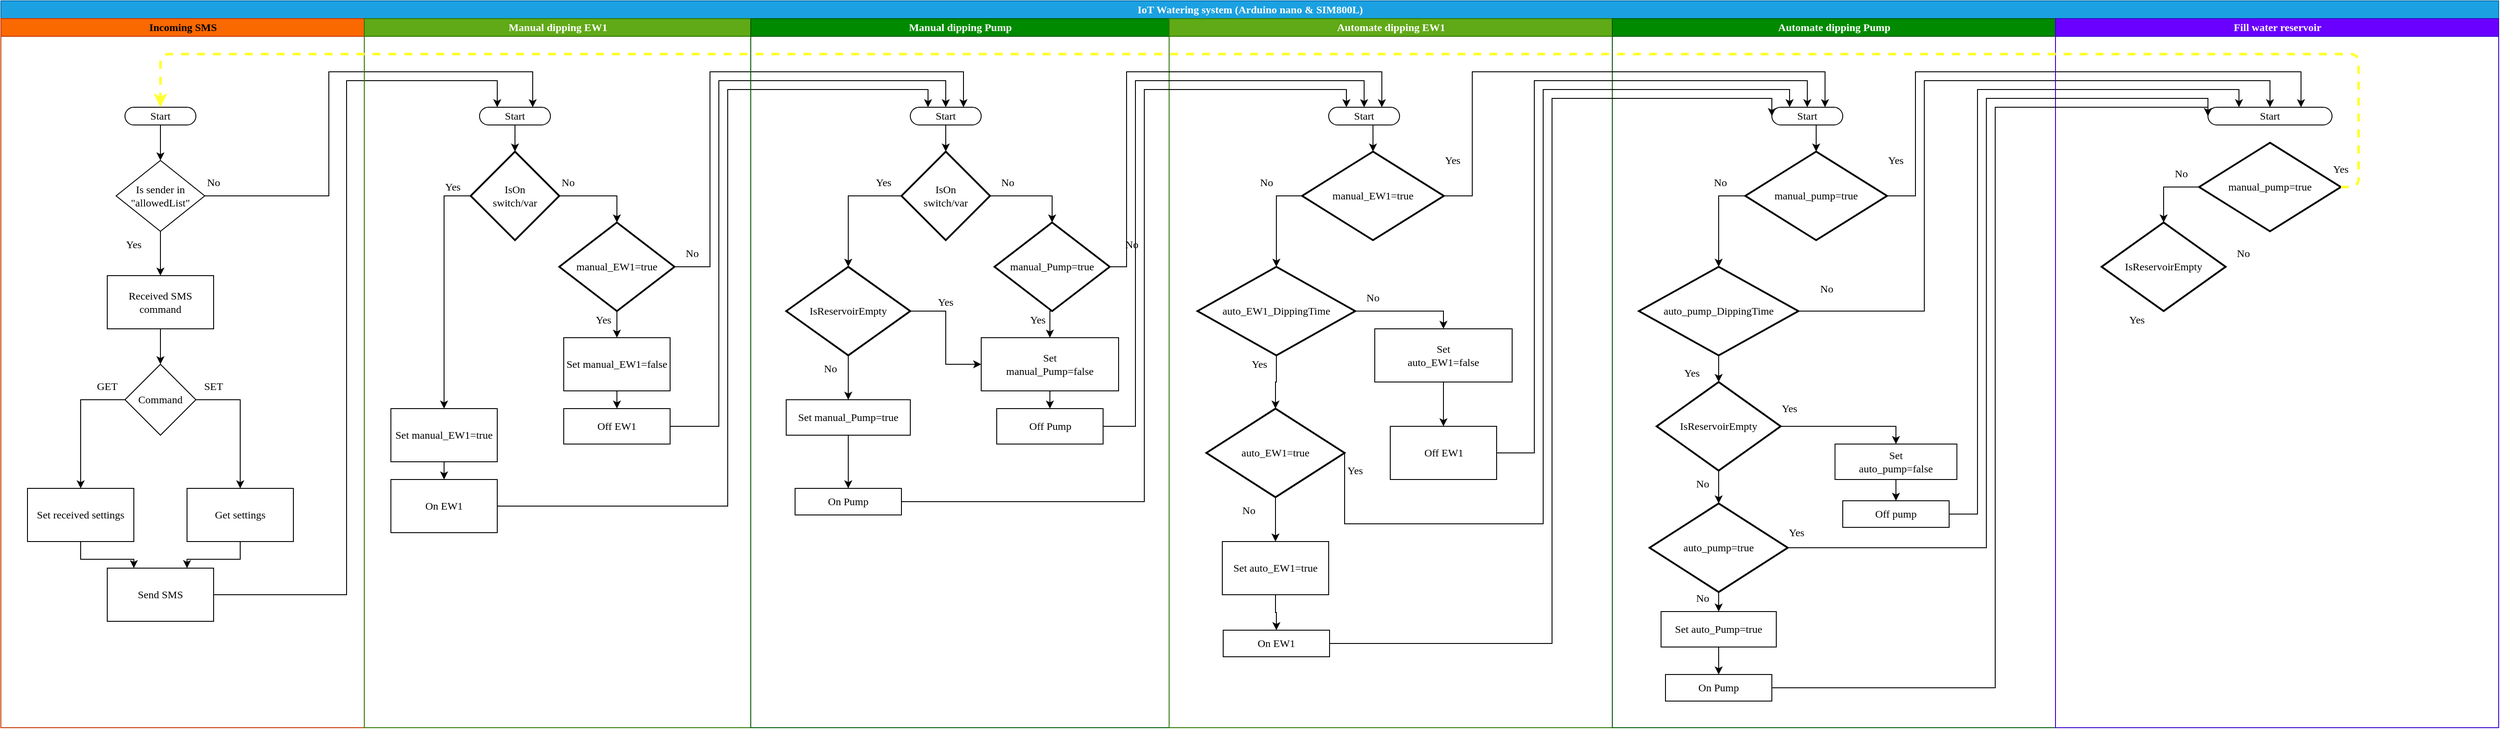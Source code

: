 <mxfile version="21.3.2" type="github">
  <diagram id="kgpKYQtTHZ0yAKxKKP6v" name="Page-1">
    <mxGraphModel dx="3180" dy="1884" grid="1" gridSize="10" guides="1" tooltips="1" connect="1" arrows="1" fold="1" page="0" pageScale="1" pageWidth="850" pageHeight="1100" math="0" shadow="0">
      <root>
        <mxCell id="0" />
        <mxCell id="1" parent="0" />
        <mxCell id="xu4zQ6H6kHJUm9Qcrabf-24" value="IoT Watering system (Arduino nano &amp;amp; SIM800L)" style="swimlane;childLayout=stackLayout;resizeParent=1;resizeParentMax=0;startSize=20;html=1;strokeColor=#006EAF;fillColor=#1ba1e2;fontColor=#ffffff;fontFamily=Lucida Console;" vertex="1" parent="1">
          <mxGeometry y="10" width="2818" height="820" as="geometry" />
        </mxCell>
        <mxCell id="xu4zQ6H6kHJUm9Qcrabf-25" value="Incoming SMS" style="swimlane;startSize=20;html=1;fillColor=#fa6800;fontColor=#000000;strokeColor=#C73500;fontFamily=Lucida Console;" vertex="1" parent="xu4zQ6H6kHJUm9Qcrabf-24">
          <mxGeometry y="20" width="410" height="800" as="geometry">
            <mxRectangle y="20" width="40" height="740" as="alternateBounds" />
          </mxGeometry>
        </mxCell>
        <mxCell id="xu4zQ6H6kHJUm9Qcrabf-32" style="edgeStyle=orthogonalEdgeStyle;rounded=0;orthogonalLoop=1;jettySize=auto;html=1;exitX=0.5;exitY=0.5;exitDx=0;exitDy=10;exitPerimeter=0;entryX=0.5;entryY=0;entryDx=0;entryDy=0;fontFamily=Lucida Console;" edge="1" parent="xu4zQ6H6kHJUm9Qcrabf-25" source="xu4zQ6H6kHJUm9Qcrabf-28" target="xu4zQ6H6kHJUm9Qcrabf-29">
          <mxGeometry relative="1" as="geometry" />
        </mxCell>
        <mxCell id="xu4zQ6H6kHJUm9Qcrabf-28" value="Start" style="html=1;dashed=0;whiteSpace=wrap;shape=mxgraph.dfd.start;fontFamily=Lucida Console;" vertex="1" parent="xu4zQ6H6kHJUm9Qcrabf-25">
          <mxGeometry x="140" y="100" width="80" height="20" as="geometry" />
        </mxCell>
        <mxCell id="xu4zQ6H6kHJUm9Qcrabf-34" value="" style="edgeStyle=orthogonalEdgeStyle;rounded=0;orthogonalLoop=1;jettySize=auto;html=1;fontFamily=Lucida Console;" edge="1" parent="xu4zQ6H6kHJUm9Qcrabf-25" source="xu4zQ6H6kHJUm9Qcrabf-29" target="xu4zQ6H6kHJUm9Qcrabf-33">
          <mxGeometry relative="1" as="geometry" />
        </mxCell>
        <mxCell id="xu4zQ6H6kHJUm9Qcrabf-29" value="Is sender in &quot;allowedList&quot;" style="rhombus;whiteSpace=wrap;html=1;fontFamily=Lucida Console;" vertex="1" parent="xu4zQ6H6kHJUm9Qcrabf-25">
          <mxGeometry x="130" y="160" width="100" height="80" as="geometry" />
        </mxCell>
        <mxCell id="xu4zQ6H6kHJUm9Qcrabf-43" value="" style="edgeStyle=orthogonalEdgeStyle;rounded=0;orthogonalLoop=1;jettySize=auto;html=1;fontFamily=Lucida Console;" edge="1" parent="xu4zQ6H6kHJUm9Qcrabf-25" source="xu4zQ6H6kHJUm9Qcrabf-33" target="xu4zQ6H6kHJUm9Qcrabf-42">
          <mxGeometry relative="1" as="geometry" />
        </mxCell>
        <mxCell id="xu4zQ6H6kHJUm9Qcrabf-33" value="Received SMS command" style="whiteSpace=wrap;html=1;fontFamily=Lucida Console;" vertex="1" parent="xu4zQ6H6kHJUm9Qcrabf-25">
          <mxGeometry x="120" y="290" width="120" height="60" as="geometry" />
        </mxCell>
        <mxCell id="xu4zQ6H6kHJUm9Qcrabf-37" value="No" style="text;html=1;strokeColor=none;fillColor=none;align=center;verticalAlign=middle;whiteSpace=wrap;rounded=0;fontFamily=Lucida Console;" vertex="1" parent="xu4zQ6H6kHJUm9Qcrabf-25">
          <mxGeometry x="210" y="170" width="60" height="30" as="geometry" />
        </mxCell>
        <mxCell id="xu4zQ6H6kHJUm9Qcrabf-38" value="Yes" style="text;html=1;strokeColor=none;fillColor=none;align=center;verticalAlign=middle;whiteSpace=wrap;rounded=0;fontFamily=Lucida Console;" vertex="1" parent="xu4zQ6H6kHJUm9Qcrabf-25">
          <mxGeometry x="120" y="240" width="60" height="30" as="geometry" />
        </mxCell>
        <mxCell id="xu4zQ6H6kHJUm9Qcrabf-45" value="" style="edgeStyle=orthogonalEdgeStyle;rounded=0;orthogonalLoop=1;jettySize=auto;html=1;exitX=0;exitY=0.5;exitDx=0;exitDy=0;fontFamily=Lucida Console;" edge="1" parent="xu4zQ6H6kHJUm9Qcrabf-25" source="xu4zQ6H6kHJUm9Qcrabf-42" target="xu4zQ6H6kHJUm9Qcrabf-44">
          <mxGeometry relative="1" as="geometry" />
        </mxCell>
        <mxCell id="xu4zQ6H6kHJUm9Qcrabf-47" style="edgeStyle=orthogonalEdgeStyle;rounded=0;orthogonalLoop=1;jettySize=auto;html=1;exitX=1;exitY=0.5;exitDx=0;exitDy=0;entryX=0.5;entryY=0;entryDx=0;entryDy=0;fontFamily=Lucida Console;" edge="1" parent="xu4zQ6H6kHJUm9Qcrabf-25" source="xu4zQ6H6kHJUm9Qcrabf-42" target="xu4zQ6H6kHJUm9Qcrabf-46">
          <mxGeometry relative="1" as="geometry" />
        </mxCell>
        <mxCell id="xu4zQ6H6kHJUm9Qcrabf-42" value="Command" style="rhombus;whiteSpace=wrap;html=1;fontFamily=Lucida Console;" vertex="1" parent="xu4zQ6H6kHJUm9Qcrabf-25">
          <mxGeometry x="140" y="390" width="80" height="80" as="geometry" />
        </mxCell>
        <mxCell id="xu4zQ6H6kHJUm9Qcrabf-67" style="edgeStyle=orthogonalEdgeStyle;rounded=0;orthogonalLoop=1;jettySize=auto;html=1;entryX=0.25;entryY=0;entryDx=0;entryDy=0;fontFamily=Lucida Console;" edge="1" parent="xu4zQ6H6kHJUm9Qcrabf-25" source="xu4zQ6H6kHJUm9Qcrabf-44" target="xu4zQ6H6kHJUm9Qcrabf-66">
          <mxGeometry relative="1" as="geometry" />
        </mxCell>
        <mxCell id="xu4zQ6H6kHJUm9Qcrabf-44" value="Set received settings" style="whiteSpace=wrap;html=1;fontFamily=Lucida Console;" vertex="1" parent="xu4zQ6H6kHJUm9Qcrabf-25">
          <mxGeometry x="30" y="530" width="120" height="60" as="geometry" />
        </mxCell>
        <mxCell id="xu4zQ6H6kHJUm9Qcrabf-68" style="edgeStyle=orthogonalEdgeStyle;rounded=0;orthogonalLoop=1;jettySize=auto;html=1;exitX=0.5;exitY=1;exitDx=0;exitDy=0;entryX=0.75;entryY=0;entryDx=0;entryDy=0;fontFamily=Lucida Console;" edge="1" parent="xu4zQ6H6kHJUm9Qcrabf-25" source="xu4zQ6H6kHJUm9Qcrabf-46" target="xu4zQ6H6kHJUm9Qcrabf-66">
          <mxGeometry relative="1" as="geometry" />
        </mxCell>
        <mxCell id="xu4zQ6H6kHJUm9Qcrabf-46" value="Get settings" style="whiteSpace=wrap;html=1;fontFamily=Lucida Console;" vertex="1" parent="xu4zQ6H6kHJUm9Qcrabf-25">
          <mxGeometry x="210" y="530" width="120" height="60" as="geometry" />
        </mxCell>
        <mxCell id="xu4zQ6H6kHJUm9Qcrabf-64" value="GET" style="text;html=1;strokeColor=none;fillColor=none;align=center;verticalAlign=middle;whiteSpace=wrap;rounded=0;fontFamily=Lucida Console;" vertex="1" parent="xu4zQ6H6kHJUm9Qcrabf-25">
          <mxGeometry x="90" y="400" width="60" height="30" as="geometry" />
        </mxCell>
        <mxCell id="xu4zQ6H6kHJUm9Qcrabf-65" value="SET" style="text;html=1;strokeColor=none;fillColor=none;align=center;verticalAlign=middle;whiteSpace=wrap;rounded=0;fontFamily=Lucida Console;" vertex="1" parent="xu4zQ6H6kHJUm9Qcrabf-25">
          <mxGeometry x="210" y="400" width="60" height="30" as="geometry" />
        </mxCell>
        <mxCell id="xu4zQ6H6kHJUm9Qcrabf-66" value="Send SMS" style="whiteSpace=wrap;html=1;fontFamily=Lucida Console;" vertex="1" parent="xu4zQ6H6kHJUm9Qcrabf-25">
          <mxGeometry x="120" y="620" width="120" height="60" as="geometry" />
        </mxCell>
        <mxCell id="xu4zQ6H6kHJUm9Qcrabf-36" value="" style="edgeStyle=orthogonalEdgeStyle;rounded=0;orthogonalLoop=1;jettySize=auto;html=1;entryX=0.75;entryY=0;entryDx=0;entryDy=0;entryPerimeter=0;fontFamily=Lucida Console;" edge="1" parent="xu4zQ6H6kHJUm9Qcrabf-24" source="xu4zQ6H6kHJUm9Qcrabf-29" target="xu4zQ6H6kHJUm9Qcrabf-73">
          <mxGeometry relative="1" as="geometry">
            <mxPoint x="320" y="220" as="targetPoint" />
            <Array as="points">
              <mxPoint x="370" y="220" />
              <mxPoint x="370" y="80" />
              <mxPoint x="600" y="80" />
            </Array>
          </mxGeometry>
        </mxCell>
        <mxCell id="xu4zQ6H6kHJUm9Qcrabf-70" style="edgeStyle=orthogonalEdgeStyle;rounded=0;orthogonalLoop=1;jettySize=auto;html=1;exitX=1;exitY=0.5;exitDx=0;exitDy=0;entryX=0.25;entryY=0;entryDx=0;entryDy=0;entryPerimeter=0;fontFamily=Lucida Console;" edge="1" parent="xu4zQ6H6kHJUm9Qcrabf-24" source="xu4zQ6H6kHJUm9Qcrabf-66" target="xu4zQ6H6kHJUm9Qcrabf-73">
          <mxGeometry relative="1" as="geometry">
            <mxPoint x="670" y="70" as="targetPoint" />
            <Array as="points">
              <mxPoint x="390" y="670" />
              <mxPoint x="390" y="90" />
              <mxPoint x="560" y="90" />
            </Array>
          </mxGeometry>
        </mxCell>
        <mxCell id="xu4zQ6H6kHJUm9Qcrabf-71" value="Manual dipping EW1" style="swimlane;startSize=20;html=1;fillColor=#60a917;fontColor=#ffffff;strokeColor=#2D7600;fontFamily=Lucida Console;" vertex="1" parent="xu4zQ6H6kHJUm9Qcrabf-24">
          <mxGeometry x="410" y="20" width="436" height="800" as="geometry">
            <mxRectangle y="20" width="40" height="460" as="alternateBounds" />
          </mxGeometry>
        </mxCell>
        <mxCell id="xu4zQ6H6kHJUm9Qcrabf-72" style="edgeStyle=orthogonalEdgeStyle;rounded=0;orthogonalLoop=1;jettySize=auto;html=1;exitX=0.5;exitY=0.5;exitDx=0;exitDy=10;exitPerimeter=0;entryX=0.5;entryY=0;entryDx=0;entryDy=0;entryPerimeter=0;fontFamily=Lucida Console;" edge="1" parent="xu4zQ6H6kHJUm9Qcrabf-71" source="xu4zQ6H6kHJUm9Qcrabf-73" target="xu4zQ6H6kHJUm9Qcrabf-93">
          <mxGeometry relative="1" as="geometry">
            <mxPoint x="170" y="160" as="targetPoint" />
          </mxGeometry>
        </mxCell>
        <mxCell id="xu4zQ6H6kHJUm9Qcrabf-73" value="Start" style="html=1;dashed=0;whiteSpace=wrap;shape=mxgraph.dfd.start;fontFamily=Lucida Console;" vertex="1" parent="xu4zQ6H6kHJUm9Qcrabf-71">
          <mxGeometry x="130" y="100" width="80" height="20" as="geometry" />
        </mxCell>
        <mxCell id="xu4zQ6H6kHJUm9Qcrabf-98" style="edgeStyle=orthogonalEdgeStyle;rounded=0;orthogonalLoop=1;jettySize=auto;html=1;exitX=1;exitY=0.5;exitDx=0;exitDy=0;exitPerimeter=0;entryX=0.5;entryY=0;entryDx=0;entryDy=0;entryPerimeter=0;fontFamily=Lucida Console;" edge="1" parent="xu4zQ6H6kHJUm9Qcrabf-71" source="xu4zQ6H6kHJUm9Qcrabf-93" target="xu4zQ6H6kHJUm9Qcrabf-97">
          <mxGeometry relative="1" as="geometry" />
        </mxCell>
        <mxCell id="xu4zQ6H6kHJUm9Qcrabf-106" style="edgeStyle=orthogonalEdgeStyle;rounded=0;orthogonalLoop=1;jettySize=auto;html=1;exitX=0;exitY=0.5;exitDx=0;exitDy=0;exitPerimeter=0;fontFamily=Lucida Console;" edge="1" parent="xu4zQ6H6kHJUm9Qcrabf-71" source="xu4zQ6H6kHJUm9Qcrabf-93" target="xu4zQ6H6kHJUm9Qcrabf-103">
          <mxGeometry relative="1" as="geometry" />
        </mxCell>
        <mxCell id="xu4zQ6H6kHJUm9Qcrabf-93" value="&lt;div&gt;IsOn&lt;/div&gt;switch/var" style="strokeWidth=2;html=1;shape=mxgraph.flowchart.decision;whiteSpace=wrap;fontFamily=Lucida Console;" vertex="1" parent="xu4zQ6H6kHJUm9Qcrabf-71">
          <mxGeometry x="120" y="150" width="100" height="100" as="geometry" />
        </mxCell>
        <mxCell id="xu4zQ6H6kHJUm9Qcrabf-94" value="No" style="text;html=1;strokeColor=none;fillColor=none;align=center;verticalAlign=middle;whiteSpace=wrap;rounded=0;fontFamily=Lucida Console;" vertex="1" parent="xu4zQ6H6kHJUm9Qcrabf-71">
          <mxGeometry x="220" y="170" width="20" height="30" as="geometry" />
        </mxCell>
        <mxCell id="xu4zQ6H6kHJUm9Qcrabf-95" value="Yes" style="text;html=1;strokeColor=none;fillColor=none;align=center;verticalAlign=middle;whiteSpace=wrap;rounded=0;fontFamily=Lucida Console;" vertex="1" parent="xu4zQ6H6kHJUm9Qcrabf-71">
          <mxGeometry x="90" y="180" width="20" height="20" as="geometry" />
        </mxCell>
        <mxCell id="xu4zQ6H6kHJUm9Qcrabf-102" style="edgeStyle=orthogonalEdgeStyle;rounded=0;orthogonalLoop=1;jettySize=auto;html=1;exitX=0.5;exitY=1;exitDx=0;exitDy=0;exitPerimeter=0;entryX=0.5;entryY=0;entryDx=0;entryDy=0;fontFamily=Lucida Console;" edge="1" parent="xu4zQ6H6kHJUm9Qcrabf-71" source="xu4zQ6H6kHJUm9Qcrabf-97" target="xu4zQ6H6kHJUm9Qcrabf-100">
          <mxGeometry relative="1" as="geometry" />
        </mxCell>
        <mxCell id="xu4zQ6H6kHJUm9Qcrabf-97" value="&lt;div style=&quot;font-size: 12px;&quot;&gt;manual_EW1=true&lt;br style=&quot;font-size: 12px;&quot;&gt;&lt;/div&gt;" style="strokeWidth=2;html=1;shape=mxgraph.flowchart.decision;whiteSpace=wrap;fontSize=12;fontFamily=Lucida Console;" vertex="1" parent="xu4zQ6H6kHJUm9Qcrabf-71">
          <mxGeometry x="220" y="230" width="130" height="100" as="geometry" />
        </mxCell>
        <mxCell id="xu4zQ6H6kHJUm9Qcrabf-99" value="No" style="text;html=1;strokeColor=none;fillColor=none;align=center;verticalAlign=middle;whiteSpace=wrap;rounded=0;fontFamily=Lucida Console;" vertex="1" parent="xu4zQ6H6kHJUm9Qcrabf-71">
          <mxGeometry x="360" y="250" width="20" height="30" as="geometry" />
        </mxCell>
        <mxCell id="xu4zQ6H6kHJUm9Qcrabf-108" style="edgeStyle=orthogonalEdgeStyle;rounded=0;orthogonalLoop=1;jettySize=auto;html=1;exitX=0.5;exitY=1;exitDx=0;exitDy=0;entryX=0.5;entryY=0;entryDx=0;entryDy=0;fontFamily=Lucida Console;" edge="1" parent="xu4zQ6H6kHJUm9Qcrabf-71" source="xu4zQ6H6kHJUm9Qcrabf-100" target="xu4zQ6H6kHJUm9Qcrabf-105">
          <mxGeometry relative="1" as="geometry" />
        </mxCell>
        <mxCell id="xu4zQ6H6kHJUm9Qcrabf-100" value="Set manual_EW1=false" style="whiteSpace=wrap;html=1;fontFamily=Lucida Console;" vertex="1" parent="xu4zQ6H6kHJUm9Qcrabf-71">
          <mxGeometry x="225" y="360" width="120" height="60" as="geometry" />
        </mxCell>
        <mxCell id="xu4zQ6H6kHJUm9Qcrabf-101" value="Yes" style="text;html=1;strokeColor=none;fillColor=none;align=center;verticalAlign=middle;whiteSpace=wrap;rounded=0;fontFamily=Lucida Console;" vertex="1" parent="xu4zQ6H6kHJUm9Qcrabf-71">
          <mxGeometry x="260" y="330" width="20" height="20" as="geometry" />
        </mxCell>
        <mxCell id="xu4zQ6H6kHJUm9Qcrabf-107" style="edgeStyle=orthogonalEdgeStyle;rounded=0;orthogonalLoop=1;jettySize=auto;html=1;exitX=0.5;exitY=1;exitDx=0;exitDy=0;entryX=0.5;entryY=0;entryDx=0;entryDy=0;fontFamily=Lucida Console;" edge="1" parent="xu4zQ6H6kHJUm9Qcrabf-71" source="xu4zQ6H6kHJUm9Qcrabf-103" target="xu4zQ6H6kHJUm9Qcrabf-104">
          <mxGeometry relative="1" as="geometry" />
        </mxCell>
        <mxCell id="xu4zQ6H6kHJUm9Qcrabf-103" value="Set manual_EW1=true" style="whiteSpace=wrap;html=1;fontFamily=Lucida Console;" vertex="1" parent="xu4zQ6H6kHJUm9Qcrabf-71">
          <mxGeometry x="30" y="440" width="120" height="60" as="geometry" />
        </mxCell>
        <mxCell id="xu4zQ6H6kHJUm9Qcrabf-104" value="On EW1" style="whiteSpace=wrap;html=1;fontFamily=Lucida Console;" vertex="1" parent="xu4zQ6H6kHJUm9Qcrabf-71">
          <mxGeometry x="30" y="520" width="120" height="60" as="geometry" />
        </mxCell>
        <mxCell id="xu4zQ6H6kHJUm9Qcrabf-105" value="Off EW1" style="whiteSpace=wrap;html=1;fontFamily=Lucida Console;" vertex="1" parent="xu4zQ6H6kHJUm9Qcrabf-71">
          <mxGeometry x="225" y="440" width="120" height="40" as="geometry" />
        </mxCell>
        <mxCell id="xu4zQ6H6kHJUm9Qcrabf-127" style="edgeStyle=orthogonalEdgeStyle;rounded=0;orthogonalLoop=1;jettySize=auto;html=1;exitX=1;exitY=0.5;exitDx=0;exitDy=0;exitPerimeter=0;entryX=0.75;entryY=0;entryDx=0;entryDy=0;entryPerimeter=0;fontFamily=Lucida Console;" edge="1" parent="xu4zQ6H6kHJUm9Qcrabf-24" source="xu4zQ6H6kHJUm9Qcrabf-97" target="xu4zQ6H6kHJUm9Qcrabf-111">
          <mxGeometry relative="1" as="geometry">
            <Array as="points">
              <mxPoint x="800" y="300" />
              <mxPoint x="800" y="80" />
              <mxPoint x="1086" y="80" />
            </Array>
          </mxGeometry>
        </mxCell>
        <mxCell id="xu4zQ6H6kHJUm9Qcrabf-128" style="edgeStyle=orthogonalEdgeStyle;rounded=0;orthogonalLoop=1;jettySize=auto;html=1;exitX=1;exitY=0.5;exitDx=0;exitDy=0;entryX=0.5;entryY=0.5;entryDx=0;entryDy=-10;entryPerimeter=0;fontFamily=Lucida Console;" edge="1" parent="xu4zQ6H6kHJUm9Qcrabf-24" source="xu4zQ6H6kHJUm9Qcrabf-105" target="xu4zQ6H6kHJUm9Qcrabf-111">
          <mxGeometry relative="1" as="geometry">
            <Array as="points">
              <mxPoint x="810" y="480" />
              <mxPoint x="810" y="90" />
              <mxPoint x="1066" y="90" />
            </Array>
          </mxGeometry>
        </mxCell>
        <mxCell id="xu4zQ6H6kHJUm9Qcrabf-129" style="edgeStyle=orthogonalEdgeStyle;rounded=0;orthogonalLoop=1;jettySize=auto;html=1;exitX=1;exitY=0.5;exitDx=0;exitDy=0;entryX=0.25;entryY=0;entryDx=0;entryDy=0;entryPerimeter=0;fontFamily=Lucida Console;" edge="1" parent="xu4zQ6H6kHJUm9Qcrabf-24" source="xu4zQ6H6kHJUm9Qcrabf-104" target="xu4zQ6H6kHJUm9Qcrabf-111">
          <mxGeometry relative="1" as="geometry">
            <Array as="points">
              <mxPoint x="820" y="570" />
              <mxPoint x="820" y="100" />
              <mxPoint x="1046" y="100" />
            </Array>
          </mxGeometry>
        </mxCell>
        <mxCell id="xu4zQ6H6kHJUm9Qcrabf-109" value="Manual dipping Pump" style="swimlane;startSize=20;html=1;fillColor=#008a00;fontColor=#ffffff;strokeColor=#005700;fontFamily=Lucida Console;" vertex="1" parent="xu4zQ6H6kHJUm9Qcrabf-24">
          <mxGeometry x="846" y="20" width="472" height="800" as="geometry">
            <mxRectangle y="20" width="40" height="460" as="alternateBounds" />
          </mxGeometry>
        </mxCell>
        <mxCell id="xu4zQ6H6kHJUm9Qcrabf-110" style="edgeStyle=orthogonalEdgeStyle;rounded=0;orthogonalLoop=1;jettySize=auto;html=1;exitX=0.5;exitY=0.5;exitDx=0;exitDy=10;exitPerimeter=0;entryX=0.5;entryY=0;entryDx=0;entryDy=0;entryPerimeter=0;fontFamily=Lucida Console;" edge="1" parent="xu4zQ6H6kHJUm9Qcrabf-109" source="xu4zQ6H6kHJUm9Qcrabf-111" target="xu4zQ6H6kHJUm9Qcrabf-114">
          <mxGeometry relative="1" as="geometry">
            <mxPoint x="170" y="160" as="targetPoint" />
          </mxGeometry>
        </mxCell>
        <mxCell id="xu4zQ6H6kHJUm9Qcrabf-111" value="Start" style="html=1;dashed=0;whiteSpace=wrap;shape=mxgraph.dfd.start;fontFamily=Lucida Console;" vertex="1" parent="xu4zQ6H6kHJUm9Qcrabf-109">
          <mxGeometry x="180" y="100" width="80" height="20" as="geometry" />
        </mxCell>
        <mxCell id="xu4zQ6H6kHJUm9Qcrabf-112" style="edgeStyle=orthogonalEdgeStyle;rounded=0;orthogonalLoop=1;jettySize=auto;html=1;exitX=1;exitY=0.5;exitDx=0;exitDy=0;exitPerimeter=0;entryX=0.5;entryY=0;entryDx=0;entryDy=0;entryPerimeter=0;fontFamily=Lucida Console;" edge="1" parent="xu4zQ6H6kHJUm9Qcrabf-109" source="xu4zQ6H6kHJUm9Qcrabf-114" target="xu4zQ6H6kHJUm9Qcrabf-118">
          <mxGeometry relative="1" as="geometry" />
        </mxCell>
        <mxCell id="xu4zQ6H6kHJUm9Qcrabf-136" style="edgeStyle=orthogonalEdgeStyle;rounded=0;orthogonalLoop=1;jettySize=auto;html=1;exitX=0;exitY=0.5;exitDx=0;exitDy=0;exitPerimeter=0;fontFamily=Lucida Console;" edge="1" parent="xu4zQ6H6kHJUm9Qcrabf-109" source="xu4zQ6H6kHJUm9Qcrabf-114" target="xu4zQ6H6kHJUm9Qcrabf-130">
          <mxGeometry relative="1" as="geometry" />
        </mxCell>
        <mxCell id="xu4zQ6H6kHJUm9Qcrabf-114" value="&lt;div&gt;IsOn&lt;/div&gt;switch/var" style="strokeWidth=2;html=1;shape=mxgraph.flowchart.decision;whiteSpace=wrap;fontFamily=Lucida Console;" vertex="1" parent="xu4zQ6H6kHJUm9Qcrabf-109">
          <mxGeometry x="170" y="150" width="100" height="100" as="geometry" />
        </mxCell>
        <mxCell id="xu4zQ6H6kHJUm9Qcrabf-115" value="No" style="text;html=1;strokeColor=none;fillColor=none;align=center;verticalAlign=middle;whiteSpace=wrap;rounded=0;fontFamily=Lucida Console;" vertex="1" parent="xu4zQ6H6kHJUm9Qcrabf-109">
          <mxGeometry x="280" y="170" width="20" height="30" as="geometry" />
        </mxCell>
        <mxCell id="xu4zQ6H6kHJUm9Qcrabf-116" value="Yes" style="text;html=1;strokeColor=none;fillColor=none;align=center;verticalAlign=middle;whiteSpace=wrap;rounded=0;fontFamily=Lucida Console;" vertex="1" parent="xu4zQ6H6kHJUm9Qcrabf-109">
          <mxGeometry x="140" y="175" width="20" height="20" as="geometry" />
        </mxCell>
        <mxCell id="xu4zQ6H6kHJUm9Qcrabf-117" style="edgeStyle=orthogonalEdgeStyle;rounded=0;orthogonalLoop=1;jettySize=auto;html=1;exitX=0.5;exitY=1;exitDx=0;exitDy=0;exitPerimeter=0;entryX=0.5;entryY=0;entryDx=0;entryDy=0;fontFamily=Lucida Console;" edge="1" parent="xu4zQ6H6kHJUm9Qcrabf-109" source="xu4zQ6H6kHJUm9Qcrabf-118" target="xu4zQ6H6kHJUm9Qcrabf-121">
          <mxGeometry relative="1" as="geometry" />
        </mxCell>
        <mxCell id="xu4zQ6H6kHJUm9Qcrabf-118" value="&lt;div style=&quot;font-size: 12px;&quot;&gt;manual_Pump=true&lt;br style=&quot;font-size: 12px;&quot;&gt;&lt;/div&gt;" style="strokeWidth=2;html=1;shape=mxgraph.flowchart.decision;whiteSpace=wrap;fontSize=12;fontFamily=Lucida Console;" vertex="1" parent="xu4zQ6H6kHJUm9Qcrabf-109">
          <mxGeometry x="275" y="230" width="130" height="100" as="geometry" />
        </mxCell>
        <mxCell id="xu4zQ6H6kHJUm9Qcrabf-119" value="No" style="text;html=1;strokeColor=none;fillColor=none;align=center;verticalAlign=middle;whiteSpace=wrap;rounded=0;fontFamily=Lucida Console;" vertex="1" parent="xu4zQ6H6kHJUm9Qcrabf-109">
          <mxGeometry x="420" y="240" width="20" height="30" as="geometry" />
        </mxCell>
        <mxCell id="xu4zQ6H6kHJUm9Qcrabf-120" style="edgeStyle=orthogonalEdgeStyle;rounded=0;orthogonalLoop=1;jettySize=auto;html=1;exitX=0.5;exitY=1;exitDx=0;exitDy=0;entryX=0.5;entryY=0;entryDx=0;entryDy=0;fontFamily=Lucida Console;" edge="1" parent="xu4zQ6H6kHJUm9Qcrabf-109" source="xu4zQ6H6kHJUm9Qcrabf-121" target="xu4zQ6H6kHJUm9Qcrabf-126">
          <mxGeometry relative="1" as="geometry" />
        </mxCell>
        <mxCell id="xu4zQ6H6kHJUm9Qcrabf-121" value="&lt;div&gt;Set &lt;br&gt;&lt;/div&gt;&lt;div&gt;manual_Pump=false&lt;/div&gt;" style="whiteSpace=wrap;html=1;fontFamily=Lucida Console;" vertex="1" parent="xu4zQ6H6kHJUm9Qcrabf-109">
          <mxGeometry x="260" y="360" width="155" height="60" as="geometry" />
        </mxCell>
        <mxCell id="xu4zQ6H6kHJUm9Qcrabf-122" value="Yes" style="text;html=1;strokeColor=none;fillColor=none;align=center;verticalAlign=middle;whiteSpace=wrap;rounded=0;fontFamily=Lucida Console;" vertex="1" parent="xu4zQ6H6kHJUm9Qcrabf-109">
          <mxGeometry x="314" y="330" width="20" height="20" as="geometry" />
        </mxCell>
        <mxCell id="xu4zQ6H6kHJUm9Qcrabf-123" style="edgeStyle=orthogonalEdgeStyle;rounded=0;orthogonalLoop=1;jettySize=auto;html=1;exitX=0.5;exitY=1;exitDx=0;exitDy=0;entryX=0.5;entryY=0;entryDx=0;entryDy=0;fontFamily=Lucida Console;" edge="1" parent="xu4zQ6H6kHJUm9Qcrabf-109" source="xu4zQ6H6kHJUm9Qcrabf-124" target="xu4zQ6H6kHJUm9Qcrabf-125">
          <mxGeometry relative="1" as="geometry" />
        </mxCell>
        <mxCell id="xu4zQ6H6kHJUm9Qcrabf-124" value="Set manual_Pump=true" style="whiteSpace=wrap;html=1;fontFamily=Lucida Console;" vertex="1" parent="xu4zQ6H6kHJUm9Qcrabf-109">
          <mxGeometry x="40" y="430" width="140" height="40" as="geometry" />
        </mxCell>
        <mxCell id="xu4zQ6H6kHJUm9Qcrabf-125" value="On Pump" style="whiteSpace=wrap;html=1;fontFamily=Lucida Console;" vertex="1" parent="xu4zQ6H6kHJUm9Qcrabf-109">
          <mxGeometry x="50" y="530" width="120" height="30" as="geometry" />
        </mxCell>
        <mxCell id="xu4zQ6H6kHJUm9Qcrabf-126" value="Off Pump" style="whiteSpace=wrap;html=1;fontFamily=Lucida Console;" vertex="1" parent="xu4zQ6H6kHJUm9Qcrabf-109">
          <mxGeometry x="277.5" y="440" width="120" height="40" as="geometry" />
        </mxCell>
        <mxCell id="xu4zQ6H6kHJUm9Qcrabf-134" style="edgeStyle=orthogonalEdgeStyle;rounded=0;orthogonalLoop=1;jettySize=auto;html=1;exitX=1;exitY=0.5;exitDx=0;exitDy=0;exitPerimeter=0;entryX=0;entryY=0.5;entryDx=0;entryDy=0;fontFamily=Lucida Console;" edge="1" parent="xu4zQ6H6kHJUm9Qcrabf-109" source="xu4zQ6H6kHJUm9Qcrabf-130" target="xu4zQ6H6kHJUm9Qcrabf-121">
          <mxGeometry relative="1" as="geometry" />
        </mxCell>
        <mxCell id="xu4zQ6H6kHJUm9Qcrabf-135" style="edgeStyle=orthogonalEdgeStyle;rounded=0;orthogonalLoop=1;jettySize=auto;html=1;exitX=0.5;exitY=1;exitDx=0;exitDy=0;exitPerimeter=0;entryX=0.5;entryY=0;entryDx=0;entryDy=0;fontFamily=Lucida Console;" edge="1" parent="xu4zQ6H6kHJUm9Qcrabf-109" source="xu4zQ6H6kHJUm9Qcrabf-130" target="xu4zQ6H6kHJUm9Qcrabf-124">
          <mxGeometry relative="1" as="geometry" />
        </mxCell>
        <mxCell id="xu4zQ6H6kHJUm9Qcrabf-130" value="IsReservoirEmpty" style="strokeWidth=2;html=1;shape=mxgraph.flowchart.decision;whiteSpace=wrap;fontFamily=Lucida Console;" vertex="1" parent="xu4zQ6H6kHJUm9Qcrabf-109">
          <mxGeometry x="40" y="280" width="140" height="100" as="geometry" />
        </mxCell>
        <mxCell id="xu4zQ6H6kHJUm9Qcrabf-131" value="Yes" style="text;html=1;strokeColor=none;fillColor=none;align=center;verticalAlign=middle;whiteSpace=wrap;rounded=0;fontFamily=Lucida Console;" vertex="1" parent="xu4zQ6H6kHJUm9Qcrabf-109">
          <mxGeometry x="210" y="310" width="20" height="20" as="geometry" />
        </mxCell>
        <mxCell id="xu4zQ6H6kHJUm9Qcrabf-132" value="No" style="text;html=1;strokeColor=none;fillColor=none;align=center;verticalAlign=middle;whiteSpace=wrap;rounded=0;fontFamily=Lucida Console;" vertex="1" parent="xu4zQ6H6kHJUm9Qcrabf-109">
          <mxGeometry x="80" y="380" width="20" height="30" as="geometry" />
        </mxCell>
        <mxCell id="xu4zQ6H6kHJUm9Qcrabf-137" value="Automate dipping EW1" style="swimlane;startSize=20;html=1;fillColor=#60a917;fontColor=#ffffff;strokeColor=#2D7600;fontFamily=Lucida Console;" vertex="1" parent="xu4zQ6H6kHJUm9Qcrabf-24">
          <mxGeometry x="1318" y="20" width="500" height="800" as="geometry">
            <mxRectangle y="20" width="40" height="460" as="alternateBounds" />
          </mxGeometry>
        </mxCell>
        <mxCell id="xu4zQ6H6kHJUm9Qcrabf-138" style="edgeStyle=orthogonalEdgeStyle;rounded=0;orthogonalLoop=1;jettySize=auto;html=1;exitX=0.5;exitY=0.5;exitDx=0;exitDy=10;exitPerimeter=0;entryX=0.5;entryY=0;entryDx=0;entryDy=0;entryPerimeter=0;fontFamily=Lucida Console;" edge="1" parent="xu4zQ6H6kHJUm9Qcrabf-137" source="xu4zQ6H6kHJUm9Qcrabf-139" target="xu4zQ6H6kHJUm9Qcrabf-142">
          <mxGeometry relative="1" as="geometry">
            <mxPoint x="170" y="160" as="targetPoint" />
          </mxGeometry>
        </mxCell>
        <mxCell id="xu4zQ6H6kHJUm9Qcrabf-139" value="Start" style="html=1;dashed=0;whiteSpace=wrap;shape=mxgraph.dfd.start;fontFamily=Lucida Console;" vertex="1" parent="xu4zQ6H6kHJUm9Qcrabf-137">
          <mxGeometry x="180" y="100" width="80" height="20" as="geometry" />
        </mxCell>
        <mxCell id="xu4zQ6H6kHJUm9Qcrabf-182" style="edgeStyle=orthogonalEdgeStyle;rounded=0;orthogonalLoop=1;jettySize=auto;html=1;exitX=0;exitY=0.5;exitDx=0;exitDy=0;exitPerimeter=0;entryX=0.5;entryY=0;entryDx=0;entryDy=0;entryPerimeter=0;" edge="1" parent="xu4zQ6H6kHJUm9Qcrabf-137" source="xu4zQ6H6kHJUm9Qcrabf-142" target="xu4zQ6H6kHJUm9Qcrabf-181">
          <mxGeometry relative="1" as="geometry" />
        </mxCell>
        <mxCell id="xu4zQ6H6kHJUm9Qcrabf-142" value="&lt;div style=&quot;font-size: 12px;&quot;&gt;manual_EW1=true&lt;br style=&quot;font-size: 12px;&quot;&gt;&lt;/div&gt;" style="strokeWidth=2;html=1;shape=mxgraph.flowchart.decision;whiteSpace=wrap;fontFamily=Lucida Console;" vertex="1" parent="xu4zQ6H6kHJUm9Qcrabf-137">
          <mxGeometry x="150" y="150" width="160" height="100" as="geometry" />
        </mxCell>
        <mxCell id="xu4zQ6H6kHJUm9Qcrabf-143" value="No" style="text;html=1;strokeColor=none;fillColor=none;align=center;verticalAlign=middle;whiteSpace=wrap;rounded=0;fontFamily=Lucida Console;" vertex="1" parent="xu4zQ6H6kHJUm9Qcrabf-137">
          <mxGeometry x="100" y="170" width="20" height="30" as="geometry" />
        </mxCell>
        <mxCell id="xu4zQ6H6kHJUm9Qcrabf-144" value="Yes" style="text;html=1;strokeColor=none;fillColor=none;align=center;verticalAlign=middle;whiteSpace=wrap;rounded=0;fontFamily=Lucida Console;" vertex="1" parent="xu4zQ6H6kHJUm9Qcrabf-137">
          <mxGeometry x="310" y="150" width="20" height="20" as="geometry" />
        </mxCell>
        <mxCell id="xu4zQ6H6kHJUm9Qcrabf-184" style="edgeStyle=orthogonalEdgeStyle;rounded=0;orthogonalLoop=1;jettySize=auto;html=1;exitX=0.5;exitY=1;exitDx=0;exitDy=0;exitPerimeter=0;entryX=0.5;entryY=0;entryDx=0;entryDy=0;entryPerimeter=0;" edge="1" parent="xu4zQ6H6kHJUm9Qcrabf-137" source="xu4zQ6H6kHJUm9Qcrabf-181" target="xu4zQ6H6kHJUm9Qcrabf-183">
          <mxGeometry relative="1" as="geometry" />
        </mxCell>
        <mxCell id="xu4zQ6H6kHJUm9Qcrabf-192" style="edgeStyle=orthogonalEdgeStyle;rounded=0;orthogonalLoop=1;jettySize=auto;html=1;exitX=1;exitY=0.5;exitDx=0;exitDy=0;exitPerimeter=0;entryX=0.5;entryY=0;entryDx=0;entryDy=0;" edge="1" parent="xu4zQ6H6kHJUm9Qcrabf-137" source="xu4zQ6H6kHJUm9Qcrabf-181" target="xu4zQ6H6kHJUm9Qcrabf-191">
          <mxGeometry relative="1" as="geometry" />
        </mxCell>
        <mxCell id="xu4zQ6H6kHJUm9Qcrabf-181" value="&lt;div style=&quot;font-size: 12px;&quot;&gt;auto_EW1_DippingTime&lt;br style=&quot;font-size: 12px;&quot;&gt;&lt;/div&gt;" style="strokeWidth=2;html=1;shape=mxgraph.flowchart.decision;whiteSpace=wrap;fontSize=12;fontFamily=Lucida Console;" vertex="1" parent="xu4zQ6H6kHJUm9Qcrabf-137">
          <mxGeometry x="32" y="280" width="178" height="100" as="geometry" />
        </mxCell>
        <mxCell id="xu4zQ6H6kHJUm9Qcrabf-199" style="edgeStyle=orthogonalEdgeStyle;rounded=0;orthogonalLoop=1;jettySize=auto;html=1;exitX=0.5;exitY=1;exitDx=0;exitDy=0;exitPerimeter=0;entryX=0.5;entryY=0;entryDx=0;entryDy=0;" edge="1" parent="xu4zQ6H6kHJUm9Qcrabf-137" source="xu4zQ6H6kHJUm9Qcrabf-183" target="xu4zQ6H6kHJUm9Qcrabf-197">
          <mxGeometry relative="1" as="geometry" />
        </mxCell>
        <mxCell id="xu4zQ6H6kHJUm9Qcrabf-183" value="&lt;div style=&quot;font-size: 12px;&quot;&gt;auto_EW1=true&lt;br style=&quot;font-size: 12px;&quot;&gt;&lt;/div&gt;" style="strokeWidth=2;html=1;shape=mxgraph.flowchart.decision;whiteSpace=wrap;fontSize=12;fontFamily=Lucida Console;" vertex="1" parent="xu4zQ6H6kHJUm9Qcrabf-137">
          <mxGeometry x="42" y="440" width="156" height="100" as="geometry" />
        </mxCell>
        <mxCell id="xu4zQ6H6kHJUm9Qcrabf-185" value="No" style="text;html=1;strokeColor=none;fillColor=none;align=center;verticalAlign=middle;whiteSpace=wrap;rounded=0;fontFamily=Lucida Console;" vertex="1" parent="xu4zQ6H6kHJUm9Qcrabf-137">
          <mxGeometry x="220" y="300" width="20" height="30" as="geometry" />
        </mxCell>
        <mxCell id="xu4zQ6H6kHJUm9Qcrabf-186" value="No" style="text;html=1;strokeColor=none;fillColor=none;align=center;verticalAlign=middle;whiteSpace=wrap;rounded=0;fontFamily=Lucida Console;" vertex="1" parent="xu4zQ6H6kHJUm9Qcrabf-137">
          <mxGeometry x="80" y="540" width="20" height="30" as="geometry" />
        </mxCell>
        <mxCell id="xu4zQ6H6kHJUm9Qcrabf-187" value="Yes" style="text;html=1;strokeColor=none;fillColor=none;align=center;verticalAlign=middle;whiteSpace=wrap;rounded=0;fontFamily=Lucida Console;" vertex="1" parent="xu4zQ6H6kHJUm9Qcrabf-137">
          <mxGeometry x="92" y="380" width="20" height="20" as="geometry" />
        </mxCell>
        <mxCell id="xu4zQ6H6kHJUm9Qcrabf-190" value="Yes" style="text;html=1;strokeColor=none;fillColor=none;align=center;verticalAlign=middle;whiteSpace=wrap;rounded=0;fontFamily=Lucida Console;" vertex="1" parent="xu4zQ6H6kHJUm9Qcrabf-137">
          <mxGeometry x="200" y="500" width="20" height="20" as="geometry" />
        </mxCell>
        <mxCell id="xu4zQ6H6kHJUm9Qcrabf-194" style="edgeStyle=orthogonalEdgeStyle;rounded=0;orthogonalLoop=1;jettySize=auto;html=1;exitX=0.5;exitY=1;exitDx=0;exitDy=0;entryX=0.5;entryY=0;entryDx=0;entryDy=0;" edge="1" parent="xu4zQ6H6kHJUm9Qcrabf-137" source="xu4zQ6H6kHJUm9Qcrabf-191" target="xu4zQ6H6kHJUm9Qcrabf-193">
          <mxGeometry relative="1" as="geometry" />
        </mxCell>
        <mxCell id="xu4zQ6H6kHJUm9Qcrabf-191" value="&lt;div&gt;Set &lt;br&gt;&lt;/div&gt;&lt;div&gt;auto_EW1=false&lt;/div&gt;" style="whiteSpace=wrap;html=1;fontFamily=Lucida Console;" vertex="1" parent="xu4zQ6H6kHJUm9Qcrabf-137">
          <mxGeometry x="232" y="350" width="155" height="60" as="geometry" />
        </mxCell>
        <mxCell id="xu4zQ6H6kHJUm9Qcrabf-193" value="Off EW1" style="whiteSpace=wrap;html=1;fontFamily=Lucida Console;" vertex="1" parent="xu4zQ6H6kHJUm9Qcrabf-137">
          <mxGeometry x="249.5" y="460" width="120" height="60" as="geometry" />
        </mxCell>
        <mxCell id="xu4zQ6H6kHJUm9Qcrabf-200" style="edgeStyle=orthogonalEdgeStyle;rounded=0;orthogonalLoop=1;jettySize=auto;html=1;exitX=0.5;exitY=1;exitDx=0;exitDy=0;entryX=0.5;entryY=0;entryDx=0;entryDy=0;" edge="1" parent="xu4zQ6H6kHJUm9Qcrabf-137" source="xu4zQ6H6kHJUm9Qcrabf-197" target="xu4zQ6H6kHJUm9Qcrabf-198">
          <mxGeometry relative="1" as="geometry" />
        </mxCell>
        <mxCell id="xu4zQ6H6kHJUm9Qcrabf-197" value="Set auto_EW1=true" style="whiteSpace=wrap;html=1;fontFamily=Lucida Console;" vertex="1" parent="xu4zQ6H6kHJUm9Qcrabf-137">
          <mxGeometry x="60" y="590" width="120" height="60" as="geometry" />
        </mxCell>
        <mxCell id="xu4zQ6H6kHJUm9Qcrabf-198" value="On EW1" style="whiteSpace=wrap;html=1;fontFamily=Lucida Console;" vertex="1" parent="xu4zQ6H6kHJUm9Qcrabf-137">
          <mxGeometry x="61" y="690" width="120" height="30" as="geometry" />
        </mxCell>
        <mxCell id="xu4zQ6H6kHJUm9Qcrabf-164" value="&lt;div&gt;Automate dipping Pump&lt;/div&gt;" style="swimlane;startSize=20;html=1;fillColor=#008a00;fontColor=#ffffff;strokeColor=#005700;fontFamily=Lucida Console;" vertex="1" parent="xu4zQ6H6kHJUm9Qcrabf-24">
          <mxGeometry x="1818" y="20" width="500" height="800" as="geometry">
            <mxRectangle y="20" width="40" height="460" as="alternateBounds" />
          </mxGeometry>
        </mxCell>
        <mxCell id="xu4zQ6H6kHJUm9Qcrabf-165" style="edgeStyle=orthogonalEdgeStyle;rounded=0;orthogonalLoop=1;jettySize=auto;html=1;exitX=0.5;exitY=0.5;exitDx=0;exitDy=10;exitPerimeter=0;entryX=0.5;entryY=0;entryDx=0;entryDy=0;entryPerimeter=0;fontFamily=Lucida Console;" edge="1" parent="xu4zQ6H6kHJUm9Qcrabf-164" source="xu4zQ6H6kHJUm9Qcrabf-166" target="xu4zQ6H6kHJUm9Qcrabf-169">
          <mxGeometry relative="1" as="geometry">
            <mxPoint x="170" y="160" as="targetPoint" />
          </mxGeometry>
        </mxCell>
        <mxCell id="xu4zQ6H6kHJUm9Qcrabf-166" value="Start" style="html=1;dashed=0;whiteSpace=wrap;shape=mxgraph.dfd.start;fontFamily=Lucida Console;" vertex="1" parent="xu4zQ6H6kHJUm9Qcrabf-164">
          <mxGeometry x="180" y="100" width="80" height="20" as="geometry" />
        </mxCell>
        <mxCell id="xu4zQ6H6kHJUm9Qcrabf-168" style="edgeStyle=orthogonalEdgeStyle;rounded=0;orthogonalLoop=1;jettySize=auto;html=1;exitX=0;exitY=0.5;exitDx=0;exitDy=0;exitPerimeter=0;fontFamily=Lucida Console;" edge="1" parent="xu4zQ6H6kHJUm9Qcrabf-164" source="xu4zQ6H6kHJUm9Qcrabf-169" target="xu4zQ6H6kHJUm9Qcrabf-177">
          <mxGeometry relative="1" as="geometry" />
        </mxCell>
        <mxCell id="xu4zQ6H6kHJUm9Qcrabf-169" value="&lt;div style=&quot;font-size: 12px;&quot;&gt;manual_pump=true&lt;br style=&quot;font-size: 12px;&quot;&gt;&lt;/div&gt;" style="strokeWidth=2;html=1;shape=mxgraph.flowchart.decision;whiteSpace=wrap;fontFamily=Lucida Console;" vertex="1" parent="xu4zQ6H6kHJUm9Qcrabf-164">
          <mxGeometry x="150" y="150" width="160" height="100" as="geometry" />
        </mxCell>
        <mxCell id="xu4zQ6H6kHJUm9Qcrabf-170" value="No" style="text;html=1;strokeColor=none;fillColor=none;align=center;verticalAlign=middle;whiteSpace=wrap;rounded=0;fontFamily=Lucida Console;" vertex="1" parent="xu4zQ6H6kHJUm9Qcrabf-164">
          <mxGeometry x="112" y="170" width="20" height="30" as="geometry" />
        </mxCell>
        <mxCell id="xu4zQ6H6kHJUm9Qcrabf-171" value="Yes" style="text;html=1;strokeColor=none;fillColor=none;align=center;verticalAlign=middle;whiteSpace=wrap;rounded=0;fontFamily=Lucida Console;" vertex="1" parent="xu4zQ6H6kHJUm9Qcrabf-164">
          <mxGeometry x="310" y="150" width="20" height="20" as="geometry" />
        </mxCell>
        <mxCell id="xu4zQ6H6kHJUm9Qcrabf-172" style="edgeStyle=orthogonalEdgeStyle;rounded=0;orthogonalLoop=1;jettySize=auto;html=1;exitX=0.5;exitY=1;exitDx=0;exitDy=0;entryX=0.5;entryY=0;entryDx=0;entryDy=0;fontFamily=Lucida Console;" edge="1" parent="xu4zQ6H6kHJUm9Qcrabf-164" source="xu4zQ6H6kHJUm9Qcrabf-173" target="xu4zQ6H6kHJUm9Qcrabf-174">
          <mxGeometry relative="1" as="geometry" />
        </mxCell>
        <mxCell id="xu4zQ6H6kHJUm9Qcrabf-173" value="Set auto_Pump=true" style="whiteSpace=wrap;html=1;fontFamily=Lucida Console;" vertex="1" parent="xu4zQ6H6kHJUm9Qcrabf-164">
          <mxGeometry x="55" y="669" width="130" height="40" as="geometry" />
        </mxCell>
        <mxCell id="xu4zQ6H6kHJUm9Qcrabf-174" value="On Pump" style="whiteSpace=wrap;html=1;fontFamily=Lucida Console;" vertex="1" parent="xu4zQ6H6kHJUm9Qcrabf-164">
          <mxGeometry x="60" y="740" width="120" height="30" as="geometry" />
        </mxCell>
        <mxCell id="xu4zQ6H6kHJUm9Qcrabf-207" style="edgeStyle=orthogonalEdgeStyle;rounded=0;orthogonalLoop=1;jettySize=auto;html=1;exitX=0.5;exitY=1;exitDx=0;exitDy=0;exitPerimeter=0;entryX=0.5;entryY=0;entryDx=0;entryDy=0;entryPerimeter=0;" edge="1" parent="xu4zQ6H6kHJUm9Qcrabf-164" source="xu4zQ6H6kHJUm9Qcrabf-177" target="xu4zQ6H6kHJUm9Qcrabf-206">
          <mxGeometry relative="1" as="geometry" />
        </mxCell>
        <mxCell id="xu4zQ6H6kHJUm9Qcrabf-177" value="&lt;div style=&quot;font-size: 12px;&quot;&gt;auto_pump_DippingTime&lt;br style=&quot;font-size: 12px;&quot;&gt;&lt;/div&gt;" style="strokeWidth=2;html=1;shape=mxgraph.flowchart.decision;whiteSpace=wrap;fontFamily=Lucida Console;" vertex="1" parent="xu4zQ6H6kHJUm9Qcrabf-164">
          <mxGeometry x="30" y="280" width="180" height="100" as="geometry" />
        </mxCell>
        <mxCell id="xu4zQ6H6kHJUm9Qcrabf-202" value="No" style="text;html=1;strokeColor=none;fillColor=none;align=center;verticalAlign=middle;whiteSpace=wrap;rounded=0;fontFamily=Lucida Console;" vertex="1" parent="xu4zQ6H6kHJUm9Qcrabf-164">
          <mxGeometry x="232" y="290" width="20" height="30" as="geometry" />
        </mxCell>
        <mxCell id="xu4zQ6H6kHJUm9Qcrabf-205" value="Yes" style="text;html=1;strokeColor=none;fillColor=none;align=center;verticalAlign=middle;whiteSpace=wrap;rounded=0;fontFamily=Lucida Console;" vertex="1" parent="xu4zQ6H6kHJUm9Qcrabf-164">
          <mxGeometry x="80" y="390" width="20" height="20" as="geometry" />
        </mxCell>
        <mxCell id="xu4zQ6H6kHJUm9Qcrabf-342" style="edgeStyle=orthogonalEdgeStyle;rounded=0;orthogonalLoop=1;jettySize=auto;html=1;exitX=1;exitY=0.5;exitDx=0;exitDy=0;exitPerimeter=0;entryX=0.5;entryY=0;entryDx=0;entryDy=0;" edge="1" parent="xu4zQ6H6kHJUm9Qcrabf-164" source="xu4zQ6H6kHJUm9Qcrabf-206" target="xu4zQ6H6kHJUm9Qcrabf-340">
          <mxGeometry relative="1" as="geometry" />
        </mxCell>
        <mxCell id="xu4zQ6H6kHJUm9Qcrabf-347" style="edgeStyle=orthogonalEdgeStyle;rounded=0;orthogonalLoop=1;jettySize=auto;html=1;exitX=0.5;exitY=1;exitDx=0;exitDy=0;exitPerimeter=0;entryX=0.5;entryY=0;entryDx=0;entryDy=0;entryPerimeter=0;" edge="1" parent="xu4zQ6H6kHJUm9Qcrabf-164" source="xu4zQ6H6kHJUm9Qcrabf-206" target="xu4zQ6H6kHJUm9Qcrabf-346">
          <mxGeometry relative="1" as="geometry" />
        </mxCell>
        <mxCell id="xu4zQ6H6kHJUm9Qcrabf-206" value="IsReservoirEmpty" style="strokeWidth=2;html=1;shape=mxgraph.flowchart.decision;whiteSpace=wrap;fontFamily=Lucida Console;" vertex="1" parent="xu4zQ6H6kHJUm9Qcrabf-164">
          <mxGeometry x="50" y="410" width="140" height="100" as="geometry" />
        </mxCell>
        <mxCell id="xu4zQ6H6kHJUm9Qcrabf-337" value="Yes" style="text;html=1;strokeColor=none;fillColor=none;align=center;verticalAlign=middle;whiteSpace=wrap;rounded=0;fontFamily=Lucida Console;" vertex="1" parent="xu4zQ6H6kHJUm9Qcrabf-164">
          <mxGeometry x="190" y="430" width="20" height="20" as="geometry" />
        </mxCell>
        <mxCell id="xu4zQ6H6kHJUm9Qcrabf-340" value="&lt;div&gt;Set &lt;br&gt;&lt;/div&gt;&lt;div&gt;auto_pump=false&lt;/div&gt;" style="whiteSpace=wrap;html=1;fontFamily=Lucida Console;" vertex="1" parent="xu4zQ6H6kHJUm9Qcrabf-164">
          <mxGeometry x="251.25" y="480" width="137.5" height="40" as="geometry" />
        </mxCell>
        <mxCell id="xu4zQ6H6kHJUm9Qcrabf-341" value="Off pump" style="whiteSpace=wrap;html=1;fontFamily=Lucida Console;" vertex="1" parent="xu4zQ6H6kHJUm9Qcrabf-164">
          <mxGeometry x="260" y="544" width="120" height="30" as="geometry" />
        </mxCell>
        <mxCell id="xu4zQ6H6kHJUm9Qcrabf-339" style="edgeStyle=orthogonalEdgeStyle;rounded=0;orthogonalLoop=1;jettySize=auto;html=1;exitX=0.5;exitY=1;exitDx=0;exitDy=0;entryX=0.5;entryY=0;entryDx=0;entryDy=0;" edge="1" parent="xu4zQ6H6kHJUm9Qcrabf-164" source="xu4zQ6H6kHJUm9Qcrabf-340" target="xu4zQ6H6kHJUm9Qcrabf-341">
          <mxGeometry relative="1" as="geometry" />
        </mxCell>
        <mxCell id="xu4zQ6H6kHJUm9Qcrabf-343" value="No" style="text;html=1;strokeColor=none;fillColor=none;align=center;verticalAlign=middle;whiteSpace=wrap;rounded=0;fontFamily=Lucida Console;" vertex="1" parent="xu4zQ6H6kHJUm9Qcrabf-164">
          <mxGeometry x="92" y="510" width="20" height="30" as="geometry" />
        </mxCell>
        <mxCell id="xu4zQ6H6kHJUm9Qcrabf-348" style="edgeStyle=orthogonalEdgeStyle;rounded=0;orthogonalLoop=1;jettySize=auto;html=1;exitX=0.5;exitY=1;exitDx=0;exitDy=0;exitPerimeter=0;entryX=0.5;entryY=0;entryDx=0;entryDy=0;" edge="1" parent="xu4zQ6H6kHJUm9Qcrabf-164" source="xu4zQ6H6kHJUm9Qcrabf-346" target="xu4zQ6H6kHJUm9Qcrabf-173">
          <mxGeometry relative="1" as="geometry" />
        </mxCell>
        <mxCell id="xu4zQ6H6kHJUm9Qcrabf-346" value="&lt;div style=&quot;font-size: 12px;&quot;&gt;auto_pump=true&lt;br style=&quot;font-size: 12px;&quot;&gt;&lt;/div&gt;" style="strokeWidth=2;html=1;shape=mxgraph.flowchart.decision;whiteSpace=wrap;fontSize=12;fontFamily=Lucida Console;" vertex="1" parent="xu4zQ6H6kHJUm9Qcrabf-164">
          <mxGeometry x="42" y="547" width="156" height="100" as="geometry" />
        </mxCell>
        <mxCell id="xu4zQ6H6kHJUm9Qcrabf-351" value="Yes" style="text;html=1;strokeColor=none;fillColor=none;align=center;verticalAlign=middle;whiteSpace=wrap;rounded=0;fontFamily=Lucida Console;" vertex="1" parent="xu4zQ6H6kHJUm9Qcrabf-164">
          <mxGeometry x="198" y="570" width="20" height="20" as="geometry" />
        </mxCell>
        <mxCell id="xu4zQ6H6kHJUm9Qcrabf-352" value="No" style="text;html=1;strokeColor=none;fillColor=none;align=center;verticalAlign=middle;whiteSpace=wrap;rounded=0;fontFamily=Lucida Console;" vertex="1" parent="xu4zQ6H6kHJUm9Qcrabf-164">
          <mxGeometry x="92" y="639" width="20" height="30" as="geometry" />
        </mxCell>
        <mxCell id="xu4zQ6H6kHJUm9Qcrabf-160" style="edgeStyle=orthogonalEdgeStyle;rounded=0;orthogonalLoop=1;jettySize=auto;html=1;exitX=1;exitY=0.5;exitDx=0;exitDy=0;exitPerimeter=0;entryX=0.75;entryY=0;entryDx=0;entryDy=0;entryPerimeter=0;fontFamily=Lucida Console;" edge="1" parent="xu4zQ6H6kHJUm9Qcrabf-24" source="xu4zQ6H6kHJUm9Qcrabf-118" target="xu4zQ6H6kHJUm9Qcrabf-139">
          <mxGeometry relative="1" as="geometry">
            <Array as="points">
              <mxPoint x="1270" y="300" />
              <mxPoint x="1270" y="80" />
              <mxPoint x="1558" y="80" />
            </Array>
          </mxGeometry>
        </mxCell>
        <mxCell id="xu4zQ6H6kHJUm9Qcrabf-161" style="edgeStyle=orthogonalEdgeStyle;rounded=0;orthogonalLoop=1;jettySize=auto;html=1;exitX=1;exitY=0.5;exitDx=0;exitDy=0;entryX=0.5;entryY=0.5;entryDx=0;entryDy=-10;entryPerimeter=0;fontFamily=Lucida Console;" edge="1" parent="xu4zQ6H6kHJUm9Qcrabf-24" source="xu4zQ6H6kHJUm9Qcrabf-126" target="xu4zQ6H6kHJUm9Qcrabf-139">
          <mxGeometry relative="1" as="geometry">
            <Array as="points">
              <mxPoint x="1280" y="480" />
              <mxPoint x="1280" y="90" />
              <mxPoint x="1538" y="90" />
            </Array>
          </mxGeometry>
        </mxCell>
        <mxCell id="xu4zQ6H6kHJUm9Qcrabf-162" style="edgeStyle=orthogonalEdgeStyle;rounded=0;orthogonalLoop=1;jettySize=auto;html=1;exitX=1;exitY=0.5;exitDx=0;exitDy=0;entryX=0.25;entryY=0;entryDx=0;entryDy=0;entryPerimeter=0;fontFamily=Lucida Console;" edge="1" parent="xu4zQ6H6kHJUm9Qcrabf-24" source="xu4zQ6H6kHJUm9Qcrabf-125" target="xu4zQ6H6kHJUm9Qcrabf-139">
          <mxGeometry relative="1" as="geometry">
            <Array as="points">
              <mxPoint x="1290" y="565" />
              <mxPoint x="1290" y="100" />
              <mxPoint x="1518" y="100" />
            </Array>
          </mxGeometry>
        </mxCell>
        <mxCell id="xu4zQ6H6kHJUm9Qcrabf-180" style="edgeStyle=orthogonalEdgeStyle;rounded=0;orthogonalLoop=1;jettySize=auto;html=1;exitX=1;exitY=0.5;exitDx=0;exitDy=0;exitPerimeter=0;entryX=0.75;entryY=0;entryDx=0;entryDy=0;entryPerimeter=0;" edge="1" parent="xu4zQ6H6kHJUm9Qcrabf-24" source="xu4zQ6H6kHJUm9Qcrabf-142" target="xu4zQ6H6kHJUm9Qcrabf-166">
          <mxGeometry relative="1" as="geometry">
            <Array as="points">
              <mxPoint x="1660" y="220" />
              <mxPoint x="1660" y="80" />
              <mxPoint x="2058" y="80" />
            </Array>
          </mxGeometry>
        </mxCell>
        <mxCell id="xu4zQ6H6kHJUm9Qcrabf-195" style="edgeStyle=orthogonalEdgeStyle;rounded=0;orthogonalLoop=1;jettySize=auto;html=1;exitX=1;exitY=0.5;exitDx=0;exitDy=0;entryX=0.5;entryY=0.5;entryDx=0;entryDy=-10;entryPerimeter=0;" edge="1" parent="xu4zQ6H6kHJUm9Qcrabf-24" source="xu4zQ6H6kHJUm9Qcrabf-193" target="xu4zQ6H6kHJUm9Qcrabf-166">
          <mxGeometry relative="1" as="geometry">
            <Array as="points">
              <mxPoint x="1730" y="510" />
              <mxPoint x="1730" y="90" />
              <mxPoint x="2038" y="90" />
            </Array>
          </mxGeometry>
        </mxCell>
        <mxCell id="xu4zQ6H6kHJUm9Qcrabf-196" style="edgeStyle=orthogonalEdgeStyle;rounded=0;orthogonalLoop=1;jettySize=auto;html=1;exitX=1;exitY=0.5;exitDx=0;exitDy=0;exitPerimeter=0;entryX=0.25;entryY=0;entryDx=0;entryDy=0;entryPerimeter=0;" edge="1" parent="xu4zQ6H6kHJUm9Qcrabf-24" source="xu4zQ6H6kHJUm9Qcrabf-183" target="xu4zQ6H6kHJUm9Qcrabf-166">
          <mxGeometry relative="1" as="geometry">
            <Array as="points">
              <mxPoint x="1516" y="590" />
              <mxPoint x="1740" y="590" />
              <mxPoint x="1740" y="100" />
              <mxPoint x="2018" y="100" />
            </Array>
          </mxGeometry>
        </mxCell>
        <mxCell id="xu4zQ6H6kHJUm9Qcrabf-201" style="edgeStyle=orthogonalEdgeStyle;rounded=0;orthogonalLoop=1;jettySize=auto;html=1;exitX=1;exitY=0.5;exitDx=0;exitDy=0;entryX=0;entryY=0.5;entryDx=0;entryDy=0;entryPerimeter=0;" edge="1" parent="xu4zQ6H6kHJUm9Qcrabf-24" source="xu4zQ6H6kHJUm9Qcrabf-198" target="xu4zQ6H6kHJUm9Qcrabf-166">
          <mxGeometry relative="1" as="geometry">
            <Array as="points">
              <mxPoint x="1750" y="725" />
              <mxPoint x="1750" y="110" />
              <mxPoint x="1998" y="110" />
            </Array>
          </mxGeometry>
        </mxCell>
        <mxCell id="xu4zQ6H6kHJUm9Qcrabf-167" style="edgeStyle=orthogonalEdgeStyle;rounded=0;orthogonalLoop=1;jettySize=auto;html=1;exitX=1;exitY=0.5;exitDx=0;exitDy=0;exitPerimeter=0;entryX=0.75;entryY=0;entryDx=0;entryDy=0;entryPerimeter=0;fontFamily=Lucida Console;" edge="1" parent="xu4zQ6H6kHJUm9Qcrabf-24" source="xu4zQ6H6kHJUm9Qcrabf-169" target="xu4zQ6H6kHJUm9Qcrabf-322">
          <mxGeometry relative="1" as="geometry">
            <mxPoint x="2173" y="250" as="targetPoint" />
            <Array as="points">
              <mxPoint x="2160" y="220" />
              <mxPoint x="2160" y="80" />
              <mxPoint x="2595" y="80" />
            </Array>
          </mxGeometry>
        </mxCell>
        <mxCell id="xu4zQ6H6kHJUm9Qcrabf-336" style="edgeStyle=orthogonalEdgeStyle;rounded=0;orthogonalLoop=1;jettySize=auto;html=1;exitX=1;exitY=0.5;exitDx=0;exitDy=0;exitPerimeter=0;entryX=0.5;entryY=0.5;entryDx=0;entryDy=-10;entryPerimeter=0;" edge="1" parent="xu4zQ6H6kHJUm9Qcrabf-24" source="xu4zQ6H6kHJUm9Qcrabf-177" target="xu4zQ6H6kHJUm9Qcrabf-322">
          <mxGeometry relative="1" as="geometry">
            <Array as="points">
              <mxPoint x="2170" y="350" />
              <mxPoint x="2170" y="90" />
              <mxPoint x="2560" y="90" />
            </Array>
          </mxGeometry>
        </mxCell>
        <mxCell id="xu4zQ6H6kHJUm9Qcrabf-349" style="edgeStyle=orthogonalEdgeStyle;rounded=0;orthogonalLoop=1;jettySize=auto;html=1;exitX=1;exitY=0.5;exitDx=0;exitDy=0;entryX=0.25;entryY=0;entryDx=0;entryDy=0;entryPerimeter=0;" edge="1" parent="xu4zQ6H6kHJUm9Qcrabf-24" source="xu4zQ6H6kHJUm9Qcrabf-341" target="xu4zQ6H6kHJUm9Qcrabf-322">
          <mxGeometry relative="1" as="geometry">
            <Array as="points">
              <mxPoint x="2230" y="579" />
              <mxPoint x="2230" y="100" />
              <mxPoint x="2525" y="100" />
            </Array>
          </mxGeometry>
        </mxCell>
        <mxCell id="xu4zQ6H6kHJUm9Qcrabf-320" value="Fill water reservoir " style="swimlane;startSize=20;html=1;fillColor=#6a00ff;fontColor=#ffffff;strokeColor=#3700CC;fontFamily=Lucida Console;" vertex="1" parent="xu4zQ6H6kHJUm9Qcrabf-24">
          <mxGeometry x="2318" y="20" width="500" height="800" as="geometry">
            <mxRectangle y="20" width="40" height="460" as="alternateBounds" />
          </mxGeometry>
        </mxCell>
        <mxCell id="xu4zQ6H6kHJUm9Qcrabf-322" value="Start" style="html=1;dashed=0;whiteSpace=wrap;shape=mxgraph.dfd.start;fontFamily=Lucida Console;" vertex="1" parent="xu4zQ6H6kHJUm9Qcrabf-320">
          <mxGeometry x="172" y="100" width="140" height="20" as="geometry" />
        </mxCell>
        <mxCell id="xu4zQ6H6kHJUm9Qcrabf-359" style="edgeStyle=orthogonalEdgeStyle;rounded=0;orthogonalLoop=1;jettySize=auto;html=1;exitX=0;exitY=0.5;exitDx=0;exitDy=0;exitPerimeter=0;entryX=0.5;entryY=0;entryDx=0;entryDy=0;entryPerimeter=0;" edge="1" parent="xu4zQ6H6kHJUm9Qcrabf-320" source="xu4zQ6H6kHJUm9Qcrabf-355" target="xu4zQ6H6kHJUm9Qcrabf-358">
          <mxGeometry relative="1" as="geometry" />
        </mxCell>
        <mxCell id="xu4zQ6H6kHJUm9Qcrabf-355" value="&lt;div style=&quot;font-size: 12px;&quot;&gt;manual_pump=true&lt;br style=&quot;font-size: 12px;&quot;&gt;&lt;/div&gt;" style="strokeWidth=2;html=1;shape=mxgraph.flowchart.decision;whiteSpace=wrap;fontFamily=Lucida Console;" vertex="1" parent="xu4zQ6H6kHJUm9Qcrabf-320">
          <mxGeometry x="162" y="140" width="160" height="100" as="geometry" />
        </mxCell>
        <mxCell id="xu4zQ6H6kHJUm9Qcrabf-358" value="IsReservoirEmpty" style="strokeWidth=2;html=1;shape=mxgraph.flowchart.decision;whiteSpace=wrap;fontFamily=Lucida Console;" vertex="1" parent="xu4zQ6H6kHJUm9Qcrabf-320">
          <mxGeometry x="52" y="230" width="140" height="100" as="geometry" />
        </mxCell>
        <mxCell id="xu4zQ6H6kHJUm9Qcrabf-361" value="Yes" style="text;html=1;strokeColor=none;fillColor=none;align=center;verticalAlign=middle;whiteSpace=wrap;rounded=0;fontFamily=Lucida Console;" vertex="1" parent="xu4zQ6H6kHJUm9Qcrabf-320">
          <mxGeometry x="312" y="160" width="20" height="20" as="geometry" />
        </mxCell>
        <mxCell id="xu4zQ6H6kHJUm9Qcrabf-362" value="No" style="text;html=1;strokeColor=none;fillColor=none;align=center;verticalAlign=middle;whiteSpace=wrap;rounded=0;fontFamily=Lucida Console;" vertex="1" parent="xu4zQ6H6kHJUm9Qcrabf-320">
          <mxGeometry x="132" y="160" width="20" height="30" as="geometry" />
        </mxCell>
        <mxCell id="xu4zQ6H6kHJUm9Qcrabf-363" value="No" style="text;html=1;strokeColor=none;fillColor=none;align=center;verticalAlign=middle;whiteSpace=wrap;rounded=0;fontFamily=Lucida Console;" vertex="1" parent="xu4zQ6H6kHJUm9Qcrabf-320">
          <mxGeometry x="202" y="250" width="20" height="30" as="geometry" />
        </mxCell>
        <mxCell id="xu4zQ6H6kHJUm9Qcrabf-364" value="Yes" style="text;html=1;strokeColor=none;fillColor=none;align=center;verticalAlign=middle;whiteSpace=wrap;rounded=0;fontFamily=Lucida Console;" vertex="1" parent="xu4zQ6H6kHJUm9Qcrabf-320">
          <mxGeometry x="82" y="330" width="20" height="20" as="geometry" />
        </mxCell>
        <mxCell id="xu4zQ6H6kHJUm9Qcrabf-350" style="edgeStyle=orthogonalEdgeStyle;rounded=0;orthogonalLoop=1;jettySize=auto;html=1;exitX=1;exitY=0.5;exitDx=0;exitDy=0;exitPerimeter=0;entryX=0;entryY=0.5;entryDx=0;entryDy=0;entryPerimeter=0;" edge="1" parent="xu4zQ6H6kHJUm9Qcrabf-24" source="xu4zQ6H6kHJUm9Qcrabf-346" target="xu4zQ6H6kHJUm9Qcrabf-322">
          <mxGeometry relative="1" as="geometry">
            <Array as="points">
              <mxPoint x="2240" y="617" />
              <mxPoint x="2240" y="110" />
              <mxPoint x="2490" y="110" />
            </Array>
          </mxGeometry>
        </mxCell>
        <mxCell id="xu4zQ6H6kHJUm9Qcrabf-354" style="edgeStyle=orthogonalEdgeStyle;rounded=0;orthogonalLoop=1;jettySize=auto;html=1;exitX=1;exitY=0.5;exitDx=0;exitDy=0;entryX=0;entryY=0.5;entryDx=0;entryDy=0;entryPerimeter=0;" edge="1" parent="xu4zQ6H6kHJUm9Qcrabf-24" source="xu4zQ6H6kHJUm9Qcrabf-174" target="xu4zQ6H6kHJUm9Qcrabf-322">
          <mxGeometry relative="1" as="geometry">
            <Array as="points">
              <mxPoint x="2250" y="775" />
              <mxPoint x="2250" y="120" />
              <mxPoint x="2490" y="120" />
            </Array>
          </mxGeometry>
        </mxCell>
        <mxCell id="xu4zQ6H6kHJUm9Qcrabf-360" style="edgeStyle=orthogonalEdgeStyle;orthogonalLoop=1;jettySize=auto;html=1;exitX=1;exitY=0.5;exitDx=0;exitDy=0;exitPerimeter=0;entryX=0.5;entryY=0.5;entryDx=0;entryDy=-10;entryPerimeter=0;strokeColor=#FFFF33;strokeWidth=3;jumpStyle=none;rounded=1;dashed=1;" edge="1" parent="xu4zQ6H6kHJUm9Qcrabf-24" source="xu4zQ6H6kHJUm9Qcrabf-355" target="xu4zQ6H6kHJUm9Qcrabf-28">
          <mxGeometry relative="1" as="geometry">
            <mxPoint x="-90" y="90" as="targetPoint" />
            <Array as="points">
              <mxPoint x="2660" y="210" />
              <mxPoint x="2660" y="60" />
              <mxPoint x="180" y="60" />
            </Array>
          </mxGeometry>
        </mxCell>
      </root>
    </mxGraphModel>
  </diagram>
</mxfile>

